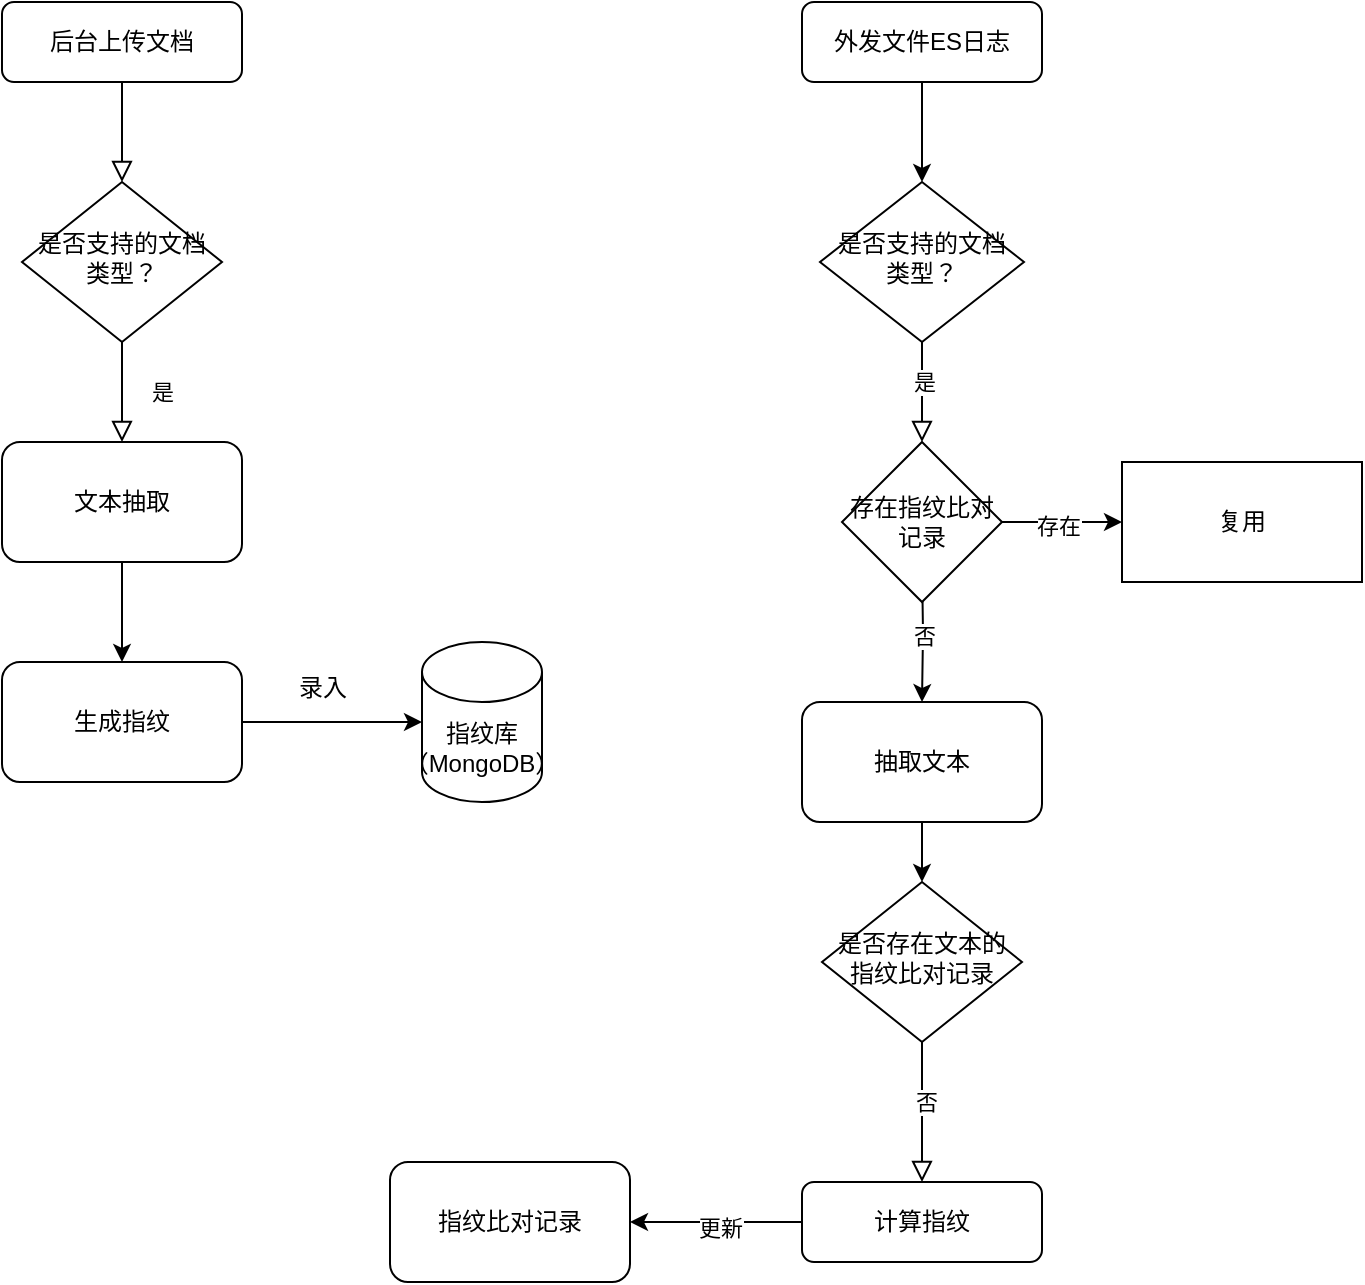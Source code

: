 <mxfile version="21.6.9" type="github">
  <diagram id="C5RBs43oDa-KdzZeNtuy" name="Page-1">
    <mxGraphModel dx="954" dy="589" grid="1" gridSize="10" guides="1" tooltips="1" connect="1" arrows="1" fold="1" page="1" pageScale="1" pageWidth="827" pageHeight="1169" math="0" shadow="0">
      <root>
        <mxCell id="WIyWlLk6GJQsqaUBKTNV-0" />
        <mxCell id="WIyWlLk6GJQsqaUBKTNV-1" parent="WIyWlLk6GJQsqaUBKTNV-0" />
        <mxCell id="WIyWlLk6GJQsqaUBKTNV-2" value="" style="rounded=0;html=1;jettySize=auto;orthogonalLoop=1;fontSize=11;endArrow=block;endFill=0;endSize=8;strokeWidth=1;shadow=0;labelBackgroundColor=none;edgeStyle=orthogonalEdgeStyle;" parent="WIyWlLk6GJQsqaUBKTNV-1" source="WIyWlLk6GJQsqaUBKTNV-3" target="WIyWlLk6GJQsqaUBKTNV-6" edge="1">
          <mxGeometry relative="1" as="geometry" />
        </mxCell>
        <mxCell id="WIyWlLk6GJQsqaUBKTNV-3" value="后台上传文档" style="rounded=1;whiteSpace=wrap;html=1;fontSize=12;glass=0;strokeWidth=1;shadow=0;" parent="WIyWlLk6GJQsqaUBKTNV-1" vertex="1">
          <mxGeometry x="160" y="80" width="120" height="40" as="geometry" />
        </mxCell>
        <mxCell id="WIyWlLk6GJQsqaUBKTNV-4" value="是" style="rounded=0;html=1;jettySize=auto;orthogonalLoop=1;fontSize=11;endArrow=block;endFill=0;endSize=8;strokeWidth=1;shadow=0;labelBackgroundColor=none;edgeStyle=orthogonalEdgeStyle;entryX=0.5;entryY=0;entryDx=0;entryDy=0;" parent="WIyWlLk6GJQsqaUBKTNV-1" source="WIyWlLk6GJQsqaUBKTNV-6" target="03ZiKXTGddsZCKTFYLVF-0" edge="1">
          <mxGeometry y="20" relative="1" as="geometry">
            <mxPoint as="offset" />
          </mxGeometry>
        </mxCell>
        <mxCell id="WIyWlLk6GJQsqaUBKTNV-6" value="是否支持的文档类型？" style="rhombus;whiteSpace=wrap;html=1;shadow=0;fontFamily=Helvetica;fontSize=12;align=center;strokeWidth=1;spacing=6;spacingTop=-4;" parent="WIyWlLk6GJQsqaUBKTNV-1" vertex="1">
          <mxGeometry x="170" y="170" width="100" height="80" as="geometry" />
        </mxCell>
        <mxCell id="WIyWlLk6GJQsqaUBKTNV-8" value="" style="rounded=0;html=1;jettySize=auto;orthogonalLoop=1;fontSize=11;endArrow=block;endFill=0;endSize=8;strokeWidth=1;shadow=0;labelBackgroundColor=none;edgeStyle=orthogonalEdgeStyle;" parent="WIyWlLk6GJQsqaUBKTNV-1" source="WIyWlLk6GJQsqaUBKTNV-10" target="WIyWlLk6GJQsqaUBKTNV-11" edge="1">
          <mxGeometry x="0.343" y="20" relative="1" as="geometry">
            <mxPoint as="offset" />
          </mxGeometry>
        </mxCell>
        <mxCell id="03ZiKXTGddsZCKTFYLVF-42" value="否" style="edgeLabel;html=1;align=center;verticalAlign=middle;resizable=0;points=[];" vertex="1" connectable="0" parent="WIyWlLk6GJQsqaUBKTNV-8">
          <mxGeometry x="-0.486" y="2" relative="1" as="geometry">
            <mxPoint y="12" as="offset" />
          </mxGeometry>
        </mxCell>
        <mxCell id="WIyWlLk6GJQsqaUBKTNV-10" value="是否存在文本的指纹比对记录" style="rhombus;whiteSpace=wrap;html=1;shadow=0;fontFamily=Helvetica;fontSize=12;align=center;strokeWidth=1;spacing=6;spacingTop=-4;" parent="WIyWlLk6GJQsqaUBKTNV-1" vertex="1">
          <mxGeometry x="570" y="520" width="100" height="80" as="geometry" />
        </mxCell>
        <mxCell id="WIyWlLk6GJQsqaUBKTNV-11" value="计算指纹" style="rounded=1;whiteSpace=wrap;html=1;fontSize=12;glass=0;strokeWidth=1;shadow=0;" parent="WIyWlLk6GJQsqaUBKTNV-1" vertex="1">
          <mxGeometry x="560" y="670" width="120" height="40" as="geometry" />
        </mxCell>
        <mxCell id="03ZiKXTGddsZCKTFYLVF-2" value="" style="edgeStyle=orthogonalEdgeStyle;rounded=0;orthogonalLoop=1;jettySize=auto;html=1;entryX=0.5;entryY=0;entryDx=0;entryDy=0;" edge="1" parent="WIyWlLk6GJQsqaUBKTNV-1" source="03ZiKXTGddsZCKTFYLVF-0" target="03ZiKXTGddsZCKTFYLVF-3">
          <mxGeometry relative="1" as="geometry" />
        </mxCell>
        <mxCell id="03ZiKXTGddsZCKTFYLVF-0" value="文本抽取" style="rounded=1;whiteSpace=wrap;html=1;" vertex="1" parent="WIyWlLk6GJQsqaUBKTNV-1">
          <mxGeometry x="160" y="300" width="120" height="60" as="geometry" />
        </mxCell>
        <mxCell id="03ZiKXTGddsZCKTFYLVF-7" value="" style="edgeStyle=orthogonalEdgeStyle;rounded=0;orthogonalLoop=1;jettySize=auto;html=1;" edge="1" parent="WIyWlLk6GJQsqaUBKTNV-1" source="03ZiKXTGddsZCKTFYLVF-3" target="03ZiKXTGddsZCKTFYLVF-6">
          <mxGeometry relative="1" as="geometry" />
        </mxCell>
        <mxCell id="03ZiKXTGddsZCKTFYLVF-37" value="" style="edgeStyle=orthogonalEdgeStyle;rounded=0;orthogonalLoop=1;jettySize=auto;html=1;exitX=0;exitY=0.5;exitDx=0;exitDy=0;" edge="1" parent="WIyWlLk6GJQsqaUBKTNV-1" source="WIyWlLk6GJQsqaUBKTNV-11" target="03ZiKXTGddsZCKTFYLVF-36">
          <mxGeometry relative="1" as="geometry">
            <mxPoint x="220" y="470" as="sourcePoint" />
          </mxGeometry>
        </mxCell>
        <mxCell id="03ZiKXTGddsZCKTFYLVF-45" value="更新" style="edgeLabel;html=1;align=center;verticalAlign=middle;resizable=0;points=[];" vertex="1" connectable="0" parent="03ZiKXTGddsZCKTFYLVF-37">
          <mxGeometry x="-0.05" y="3" relative="1" as="geometry">
            <mxPoint as="offset" />
          </mxGeometry>
        </mxCell>
        <mxCell id="03ZiKXTGddsZCKTFYLVF-3" value="生成指纹" style="rounded=1;whiteSpace=wrap;html=1;" vertex="1" parent="WIyWlLk6GJQsqaUBKTNV-1">
          <mxGeometry x="160" y="410" width="120" height="60" as="geometry" />
        </mxCell>
        <mxCell id="03ZiKXTGddsZCKTFYLVF-17" value="" style="edgeStyle=orthogonalEdgeStyle;rounded=0;orthogonalLoop=1;jettySize=auto;html=1;" edge="1" parent="WIyWlLk6GJQsqaUBKTNV-1" source="03ZiKXTGddsZCKTFYLVF-4" target="03ZiKXTGddsZCKTFYLVF-14">
          <mxGeometry relative="1" as="geometry" />
        </mxCell>
        <mxCell id="03ZiKXTGddsZCKTFYLVF-4" value="外发文件ES日志" style="rounded=1;whiteSpace=wrap;html=1;" vertex="1" parent="WIyWlLk6GJQsqaUBKTNV-1">
          <mxGeometry x="560" y="80" width="120" height="40" as="geometry" />
        </mxCell>
        <mxCell id="03ZiKXTGddsZCKTFYLVF-6" value="指纹库（MongoDB）" style="shape=cylinder3;whiteSpace=wrap;html=1;boundedLbl=1;backgroundOutline=1;size=15;" vertex="1" parent="WIyWlLk6GJQsqaUBKTNV-1">
          <mxGeometry x="370" y="400" width="60" height="80" as="geometry" />
        </mxCell>
        <mxCell id="03ZiKXTGddsZCKTFYLVF-12" value="" style="rounded=0;html=1;jettySize=auto;orthogonalLoop=1;fontSize=11;endArrow=block;endFill=0;endSize=8;strokeWidth=1;shadow=0;labelBackgroundColor=none;edgeStyle=orthogonalEdgeStyle;entryX=0.5;entryY=0;entryDx=0;entryDy=0;" edge="1" parent="WIyWlLk6GJQsqaUBKTNV-1" source="03ZiKXTGddsZCKTFYLVF-14">
          <mxGeometry y="20" relative="1" as="geometry">
            <mxPoint as="offset" />
            <mxPoint x="620" y="300" as="targetPoint" />
          </mxGeometry>
        </mxCell>
        <mxCell id="03ZiKXTGddsZCKTFYLVF-38" value="是" style="edgeLabel;html=1;align=center;verticalAlign=middle;resizable=0;points=[];" vertex="1" connectable="0" parent="03ZiKXTGddsZCKTFYLVF-12">
          <mxGeometry x="-0.208" y="1" relative="1" as="geometry">
            <mxPoint as="offset" />
          </mxGeometry>
        </mxCell>
        <mxCell id="03ZiKXTGddsZCKTFYLVF-14" value="是否支持的文档类型？" style="rhombus;whiteSpace=wrap;html=1;shadow=0;fontFamily=Helvetica;fontSize=12;align=center;strokeWidth=1;spacing=6;spacingTop=-4;" vertex="1" parent="WIyWlLk6GJQsqaUBKTNV-1">
          <mxGeometry x="569" y="170" width="102" height="80" as="geometry" />
        </mxCell>
        <mxCell id="03ZiKXTGddsZCKTFYLVF-23" value="" style="edgeStyle=orthogonalEdgeStyle;rounded=0;orthogonalLoop=1;jettySize=auto;html=1;" edge="1" parent="WIyWlLk6GJQsqaUBKTNV-1" target="03ZiKXTGddsZCKTFYLVF-22">
          <mxGeometry relative="1" as="geometry">
            <mxPoint x="620" y="360" as="sourcePoint" />
          </mxGeometry>
        </mxCell>
        <mxCell id="03ZiKXTGddsZCKTFYLVF-41" value="否" style="edgeLabel;html=1;align=center;verticalAlign=middle;resizable=0;points=[];" vertex="1" connectable="0" parent="03ZiKXTGddsZCKTFYLVF-23">
          <mxGeometry x="0.064" y="1" relative="1" as="geometry">
            <mxPoint as="offset" />
          </mxGeometry>
        </mxCell>
        <mxCell id="03ZiKXTGddsZCKTFYLVF-29" value="" style="edgeStyle=orthogonalEdgeStyle;rounded=0;orthogonalLoop=1;jettySize=auto;html=1;" edge="1" parent="WIyWlLk6GJQsqaUBKTNV-1" source="03ZiKXTGddsZCKTFYLVF-22" target="WIyWlLk6GJQsqaUBKTNV-10">
          <mxGeometry relative="1" as="geometry" />
        </mxCell>
        <mxCell id="03ZiKXTGddsZCKTFYLVF-22" value="抽取文本" style="rounded=1;whiteSpace=wrap;html=1;" vertex="1" parent="WIyWlLk6GJQsqaUBKTNV-1">
          <mxGeometry x="560" y="430" width="120" height="60" as="geometry" />
        </mxCell>
        <mxCell id="03ZiKXTGddsZCKTFYLVF-24" value="录入" style="text;html=1;align=center;verticalAlign=middle;resizable=0;points=[];autosize=1;strokeColor=none;fillColor=none;" vertex="1" parent="WIyWlLk6GJQsqaUBKTNV-1">
          <mxGeometry x="295" y="408" width="50" height="30" as="geometry" />
        </mxCell>
        <mxCell id="03ZiKXTGddsZCKTFYLVF-44" value="" style="edgeStyle=orthogonalEdgeStyle;rounded=0;orthogonalLoop=1;jettySize=auto;html=1;" edge="1" parent="WIyWlLk6GJQsqaUBKTNV-1" source="03ZiKXTGddsZCKTFYLVF-32" target="03ZiKXTGddsZCKTFYLVF-43">
          <mxGeometry relative="1" as="geometry" />
        </mxCell>
        <mxCell id="03ZiKXTGddsZCKTFYLVF-46" value="存在" style="edgeLabel;html=1;align=center;verticalAlign=middle;resizable=0;points=[];" vertex="1" connectable="0" parent="03ZiKXTGddsZCKTFYLVF-44">
          <mxGeometry x="-0.067" y="-2" relative="1" as="geometry">
            <mxPoint as="offset" />
          </mxGeometry>
        </mxCell>
        <mxCell id="03ZiKXTGddsZCKTFYLVF-32" value="存在指纹比对记录" style="rhombus;whiteSpace=wrap;html=1;" vertex="1" parent="WIyWlLk6GJQsqaUBKTNV-1">
          <mxGeometry x="580" y="300" width="80" height="80" as="geometry" />
        </mxCell>
        <mxCell id="03ZiKXTGddsZCKTFYLVF-36" value="指纹比对记录" style="rounded=1;whiteSpace=wrap;html=1;" vertex="1" parent="WIyWlLk6GJQsqaUBKTNV-1">
          <mxGeometry x="354" y="660" width="120" height="60" as="geometry" />
        </mxCell>
        <mxCell id="03ZiKXTGddsZCKTFYLVF-43" value="复用" style="whiteSpace=wrap;html=1;" vertex="1" parent="WIyWlLk6GJQsqaUBKTNV-1">
          <mxGeometry x="720" y="310" width="120" height="60" as="geometry" />
        </mxCell>
      </root>
    </mxGraphModel>
  </diagram>
</mxfile>
